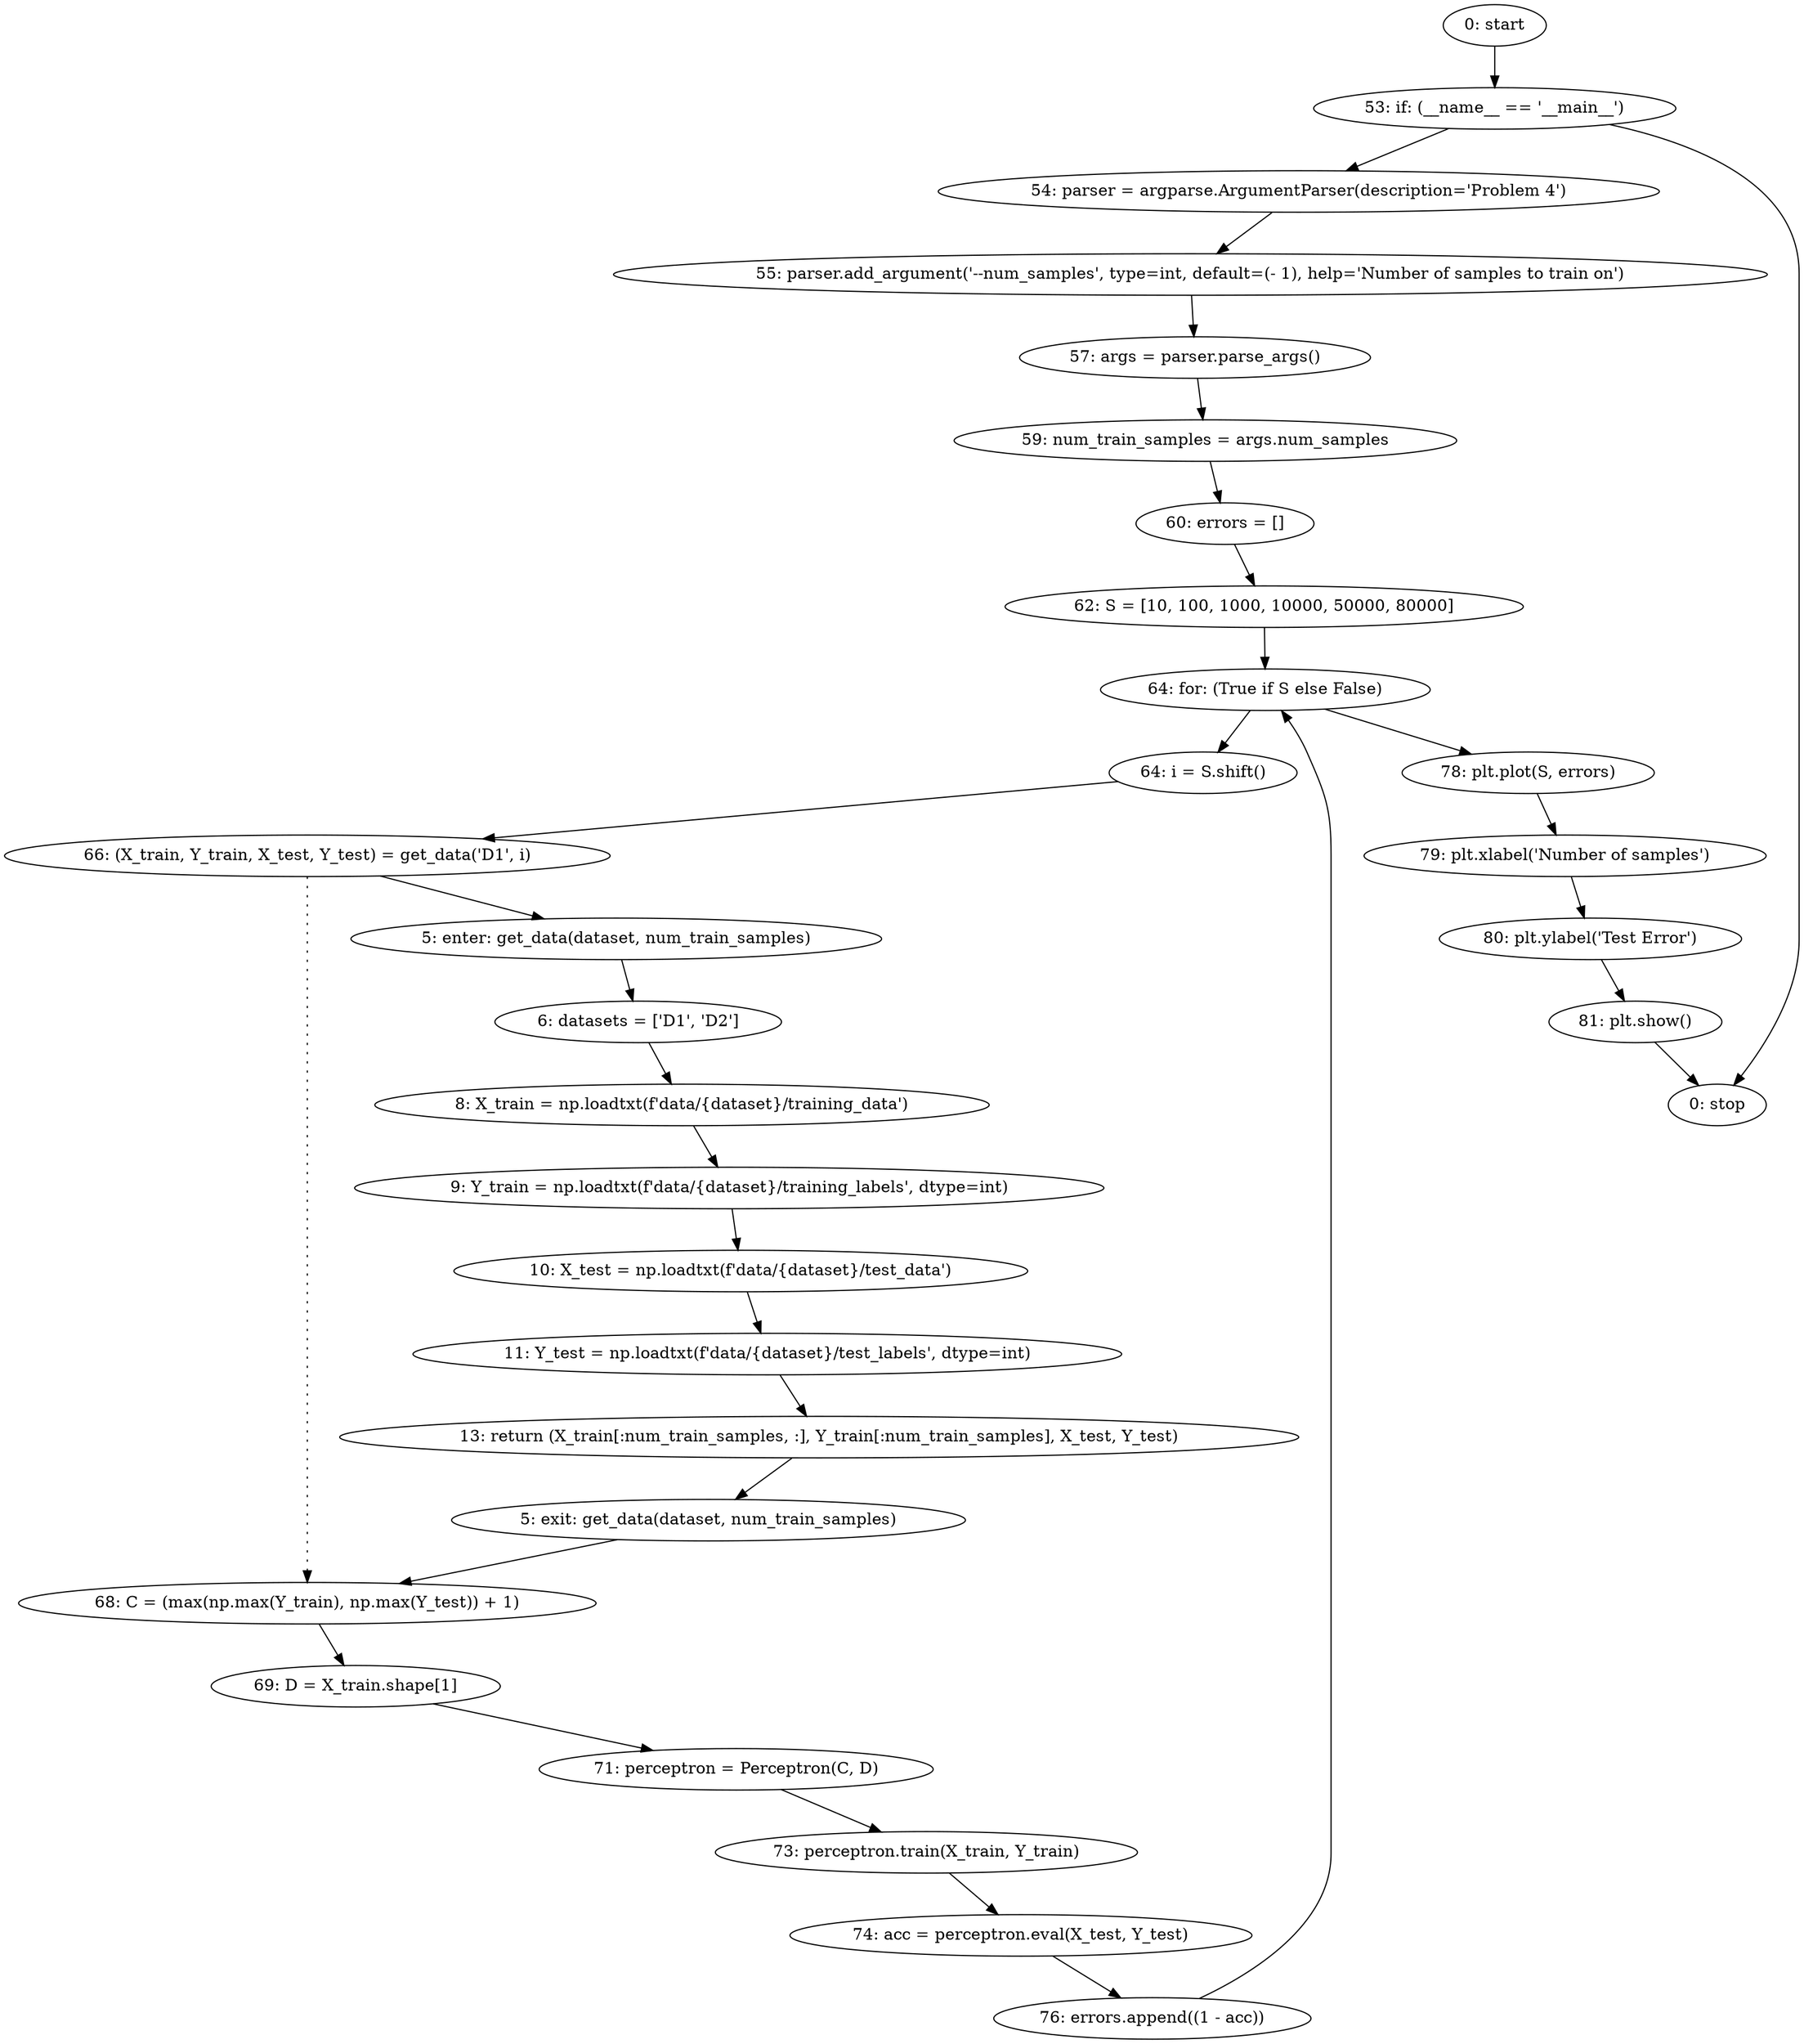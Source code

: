strict digraph "" {
	node [label="\N"];
	0	 [label="0: start"];
	9	 [label="53: if: (__name__ == '__main__')"];
	0 -> 9;
	10	 [label="54: parser = argparse.ArgumentParser(description='Problem 4')"];
	9 -> 10;
	29	 [label="0: stop"];
	9 -> 29;
	1	 [label="5: enter: get_data(dataset, num_train_samples)"];
	3	 [label="6: datasets = ['D1', 'D2']"];
	1 -> 3;
	4	 [label="8: X_train = np.loadtxt(f'data/{dataset}/training_data')"];
	3 -> 4;
	18	 [label="66: (X_train, Y_train, X_test, Y_test) = get_data('D1', i)"];
	18 -> 1;
	19	 [label="68: C = (max(np.max(Y_train), np.max(Y_test)) + 1)"];
	18 -> 19	 [style=dotted,
		weight=100];
	20	 [label="69: D = X_train.shape[1]"];
	19 -> 20;
	2	 [label="5: exit: get_data(dataset, num_train_samples)"];
	2 -> 19;
	8	 [label="13: return (X_train[:num_train_samples, :], Y_train[:num_train_samples], X_test, Y_test)"];
	8 -> 2;
	5	 [label="9: Y_train = np.loadtxt(f'data/{dataset}/training_labels', dtype=int)"];
	4 -> 5;
	6	 [label="10: X_test = np.loadtxt(f'data/{dataset}/test_data')"];
	5 -> 6;
	7	 [label="11: Y_test = np.loadtxt(f'data/{dataset}/test_labels', dtype=int)"];
	6 -> 7;
	7 -> 8;
	11	 [label="55: parser.add_argument('--num_samples', type=int, default=(- 1), help='Number of samples to train on')"];
	10 -> 11;
	12	 [label="57: args = parser.parse_args()"];
	11 -> 12;
	13	 [label="59: num_train_samples = args.num_samples"];
	12 -> 13;
	14	 [label="60: errors = []"];
	13 -> 14;
	15	 [label="62: S = [10, 100, 1000, 10000, 50000, 80000]"];
	14 -> 15;
	16	 [label="64: for: (True if S else False)"];
	15 -> 16;
	17	 [label="64: i = S.shift()"];
	16 -> 17;
	25	 [label="78: plt.plot(S, errors)"];
	16 -> 25;
	17 -> 18;
	26	 [label="79: plt.xlabel('Number of samples')"];
	25 -> 26;
	24	 [label="76: errors.append((1 - acc))"];
	24 -> 16;
	21	 [label="71: perceptron = Perceptron(C, D)"];
	20 -> 21;
	22	 [label="73: perceptron.train(X_train, Y_train)"];
	21 -> 22;
	23	 [label="74: acc = perceptron.eval(X_test, Y_test)"];
	22 -> 23;
	23 -> 24;
	27	 [label="80: plt.ylabel('Test Error')"];
	26 -> 27;
	28	 [label="81: plt.show()"];
	27 -> 28;
	28 -> 29;
}

